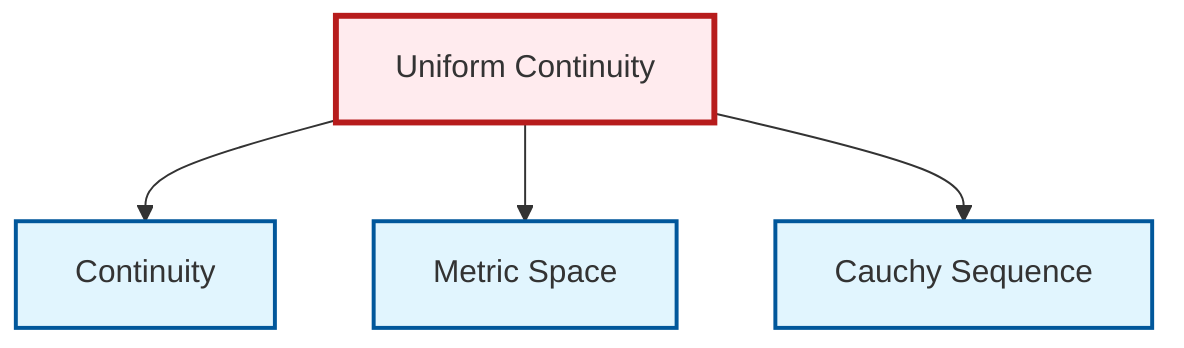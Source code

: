 graph TD
    classDef definition fill:#e1f5fe,stroke:#01579b,stroke-width:2px
    classDef theorem fill:#f3e5f5,stroke:#4a148c,stroke-width:2px
    classDef axiom fill:#fff3e0,stroke:#e65100,stroke-width:2px
    classDef example fill:#e8f5e9,stroke:#1b5e20,stroke-width:2px
    classDef current fill:#ffebee,stroke:#b71c1c,stroke-width:3px
    def-cauchy-sequence["Cauchy Sequence"]:::definition
    def-metric-space["Metric Space"]:::definition
    def-uniform-continuity["Uniform Continuity"]:::definition
    def-continuity["Continuity"]:::definition
    def-uniform-continuity --> def-continuity
    def-uniform-continuity --> def-metric-space
    def-uniform-continuity --> def-cauchy-sequence
    class def-uniform-continuity current